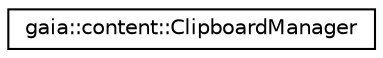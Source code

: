 digraph G
{
  edge [fontname="Helvetica",fontsize="10",labelfontname="Helvetica",labelfontsize="10"];
  node [fontname="Helvetica",fontsize="10",shape=record];
  rankdir=LR;
  Node1 [label="gaia::content::ClipboardManager",height=0.2,width=0.4,color="black", fillcolor="white", style="filled",URL="$d9/d06/classgaia_1_1content_1_1_clipboard_manager.html"];
}
